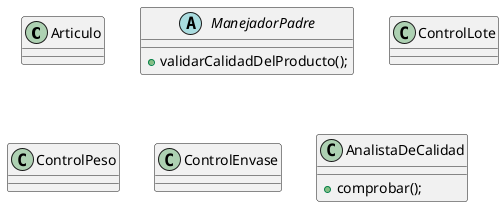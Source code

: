 @startuml

class Articulo{}



abstract class ManejadorPadre{
+ validarCalidadDelProducto();
}

class ControlLote{}
class ControlPeso{}
class ControlEnvase{}

class AnalistaDeCalidad{
+ comprobar();
}




@enduml